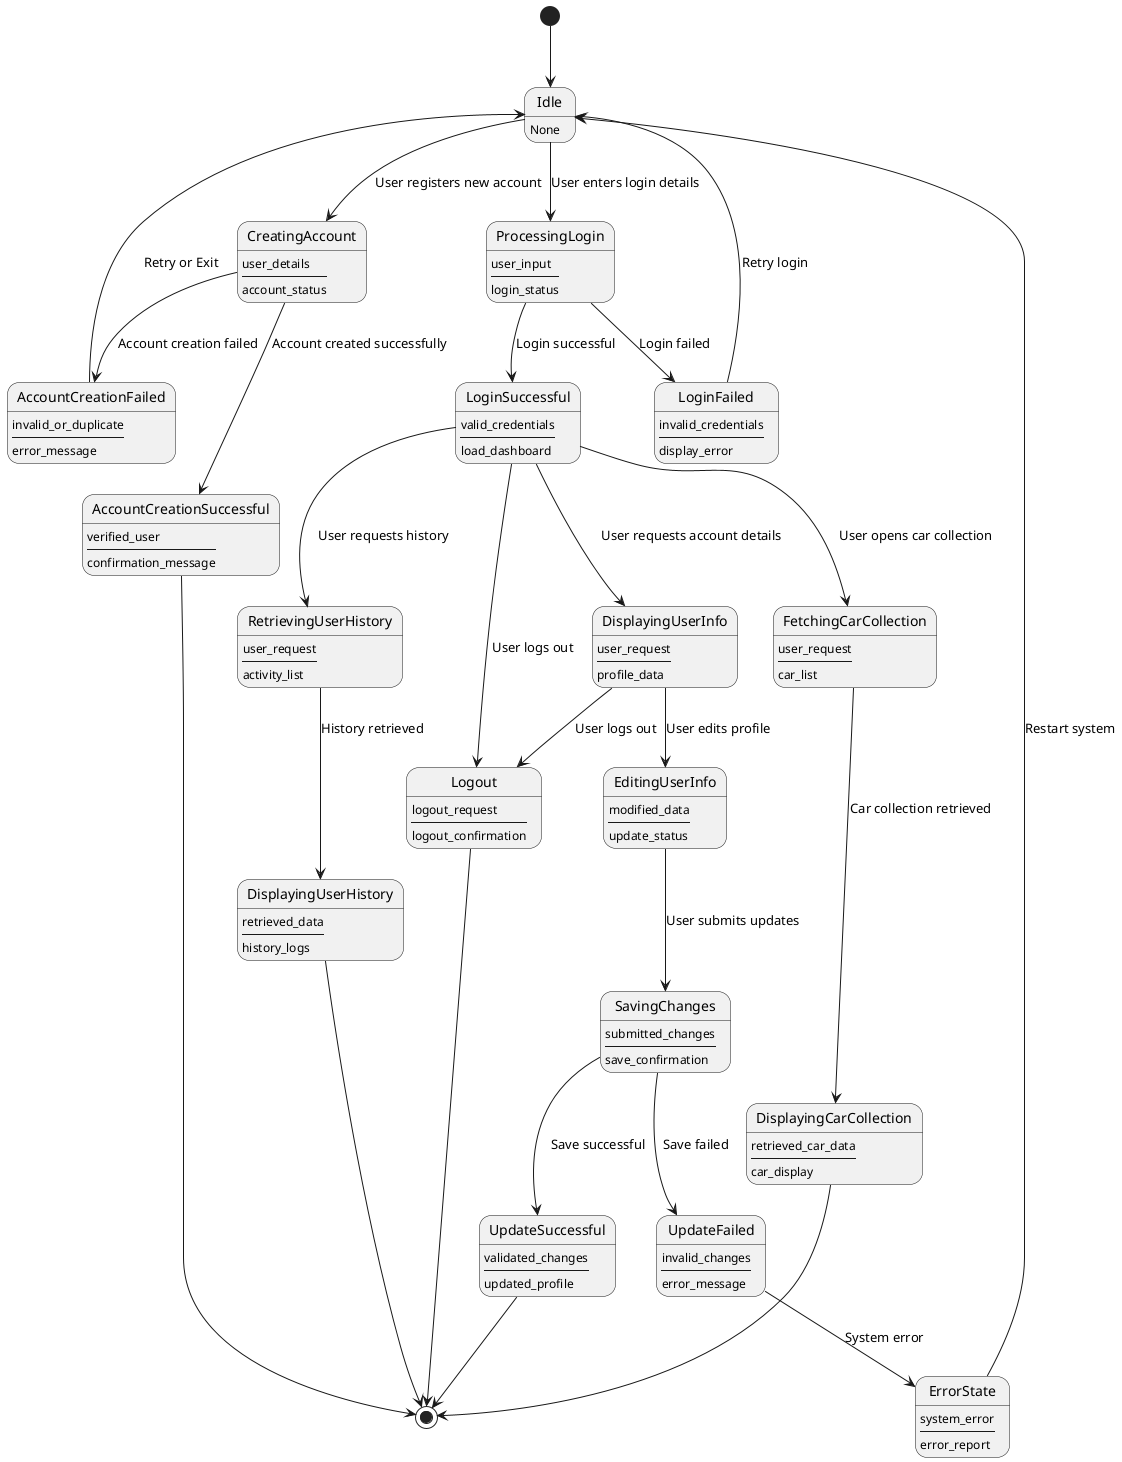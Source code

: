 @startuml
 
[*] --> Idle
 
state Idle {
  Idle :       None
}
 
state ProcessingLogin {
  ProcessingLogin :       user_input
  ProcessingLogin :       ----
  ProcessingLogin :       login_status
}
 
state LoginSuccessful {
  LoginSuccessful :       valid_credentials
  LoginSuccessful :       ----
  LoginSuccessful :       load_dashboard
}
 
state LoginFailed {
  LoginFailed :       invalid_credentials
  LoginFailed :       ----
  LoginFailed :       display_error
}
 
state CreatingAccount {
  CreatingAccount :       user_details
  CreatingAccount :       ----
  CreatingAccount :       account_status
}
 
state AccountCreationSuccessful {
  AccountCreationSuccessful :       verified_user
  AccountCreationSuccessful :       ----
  AccountCreationSuccessful :       confirmation_message
}
 
state AccountCreationFailed {
  AccountCreationFailed :       invalid_or_duplicate
  AccountCreationFailed :       ----
  AccountCreationFailed :       error_message
}
 
state DisplayingUserInfo {
  DisplayingUserInfo :       user_request
  DisplayingUserInfo :       ----
  DisplayingUserInfo :       profile_data
}
 
state EditingUserInfo {
  EditingUserInfo :       modified_data
  EditingUserInfo :       ----
  EditingUserInfo :       update_status
}
 
state SavingChanges {
  SavingChanges :       submitted_changes
  SavingChanges :       ----
  SavingChanges :       save_confirmation
}
 
state UpdateSuccessful {
  UpdateSuccessful :       validated_changes
  UpdateSuccessful :       ----
  UpdateSuccessful :       updated_profile
}
 
state UpdateFailed {
  UpdateFailed :       invalid_changes
  UpdateFailed :       ----
  UpdateFailed :       error_message
}
 
state RetrievingUserHistory {
  RetrievingUserHistory :       user_request
  RetrievingUserHistory :       ----
  RetrievingUserHistory :       activity_list
}
 
state DisplayingUserHistory {
  DisplayingUserHistory :       retrieved_data
  DisplayingUserHistory :       ----
  DisplayingUserHistory :       history_logs
}
 
state FetchingCarCollection {
  FetchingCarCollection :       user_request
  FetchingCarCollection :       ----
  FetchingCarCollection :       car_list
}
 
state DisplayingCarCollection {
  DisplayingCarCollection :       retrieved_car_data
  DisplayingCarCollection :       ----
  DisplayingCarCollection :       car_display
}
 
state ErrorState {
  ErrorState :       system_error
  ErrorState :       ----
  ErrorState :       error_report
}
 
state Logout {
  Logout :       logout_request
  Logout :       ----
  Logout :       logout_confirmation
}
 
Idle --> ProcessingLogin : User enters login details
ProcessingLogin --> LoginSuccessful : Login successful
ProcessingLogin --> LoginFailed : Login failed
 
LoginFailed --> Idle : Retry login
 
Idle --> CreatingAccount : User registers new account
CreatingAccount --> AccountCreationSuccessful : Account created successfully
CreatingAccount --> AccountCreationFailed : Account creation failed
 
AccountCreationFailed --> Idle : Retry or Exit
 
LoginSuccessful --> DisplayingUserInfo : User requests account details
DisplayingUserInfo --> EditingUserInfo : User edits profile
EditingUserInfo --> SavingChanges : User submits updates
SavingChanges --> UpdateSuccessful : Save successful
SavingChanges --> UpdateFailed : Save failed
 
UpdateFailed --> ErrorState : System error
 
LoginSuccessful --> RetrievingUserHistory : User requests history
RetrievingUserHistory --> DisplayingUserHistory : History retrieved
 
LoginSuccessful --> FetchingCarCollection : User opens car collection
FetchingCarCollection --> DisplayingCarCollection : Car collection retrieved
 
LoginSuccessful --> Logout : User logs out
DisplayingUserInfo --> Logout : User logs out
 
ErrorState --> Idle : Restart system
Logout --> [*]
UpdateSuccessful --> [*]
DisplayingUserHistory --> [*]
DisplayingCarCollection --> [*]
AccountCreationSuccessful --> [*]
 
@enduml